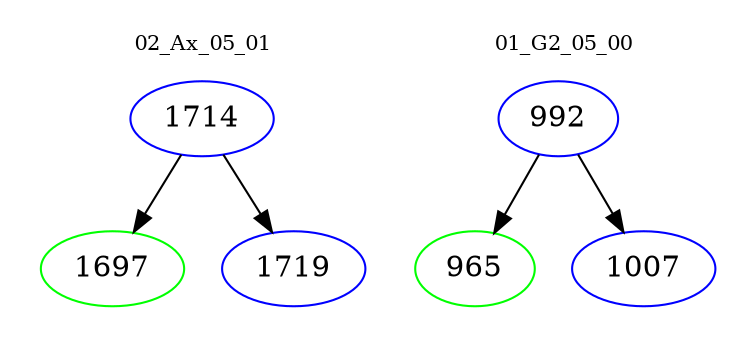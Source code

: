 digraph{
subgraph cluster_0 {
color = white
label = "02_Ax_05_01";
fontsize=10;
T0_1714 [label="1714", color="blue"]
T0_1714 -> T0_1697 [color="black"]
T0_1697 [label="1697", color="green"]
T0_1714 -> T0_1719 [color="black"]
T0_1719 [label="1719", color="blue"]
}
subgraph cluster_1 {
color = white
label = "01_G2_05_00";
fontsize=10;
T1_992 [label="992", color="blue"]
T1_992 -> T1_965 [color="black"]
T1_965 [label="965", color="green"]
T1_992 -> T1_1007 [color="black"]
T1_1007 [label="1007", color="blue"]
}
}
